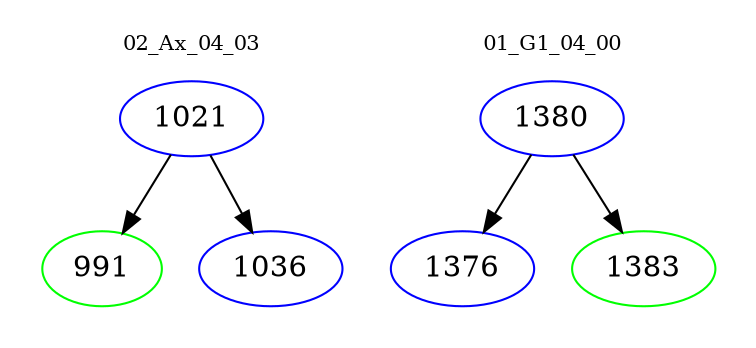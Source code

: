 digraph{
subgraph cluster_0 {
color = white
label = "02_Ax_04_03";
fontsize=10;
T0_1021 [label="1021", color="blue"]
T0_1021 -> T0_991 [color="black"]
T0_991 [label="991", color="green"]
T0_1021 -> T0_1036 [color="black"]
T0_1036 [label="1036", color="blue"]
}
subgraph cluster_1 {
color = white
label = "01_G1_04_00";
fontsize=10;
T1_1380 [label="1380", color="blue"]
T1_1380 -> T1_1376 [color="black"]
T1_1376 [label="1376", color="blue"]
T1_1380 -> T1_1383 [color="black"]
T1_1383 [label="1383", color="green"]
}
}
